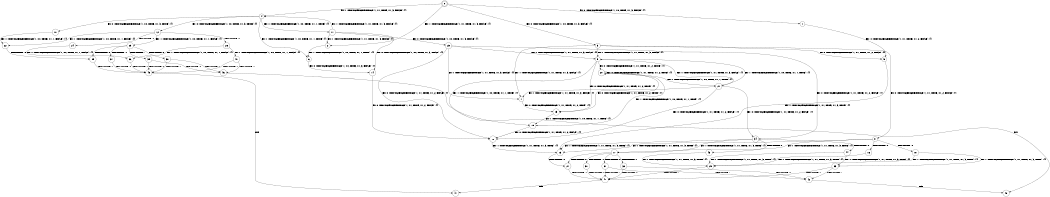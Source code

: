 digraph BCG {
size = "7, 10.5";
center = TRUE;
node [shape = circle];
0 [peripheries = 2];
0 -> 1 [label = "EX !0 !ATOMIC_EXCH_BRANCH (1, +0, TRUE, +1, 3, FALSE) !{}"];
0 -> 2 [label = "EX !1 !ATOMIC_EXCH_BRANCH (1, +1, TRUE, +1, 3, FALSE) !{}"];
0 -> 3 [label = "EX !0 !ATOMIC_EXCH_BRANCH (1, +0, TRUE, +1, 3, FALSE) !{}"];
0 -> 4 [label = "EX !1 !ATOMIC_EXCH_BRANCH (1, +1, TRUE, +1, 3, FALSE) !{}"];
1 -> 5 [label = "EX !0 !ATOMIC_EXCH_BRANCH (1, +1, TRUE, +1, 2, FALSE) !{}"];
2 -> 6 [label = "EX !1 !ATOMIC_EXCH_BRANCH (1, +0, TRUE, +1, 1, TRUE) !{}"];
3 -> 5 [label = "EX !0 !ATOMIC_EXCH_BRANCH (1, +1, TRUE, +1, 2, FALSE) !{}"];
3 -> 7 [label = "EX !1 !ATOMIC_EXCH_BRANCH (1, +1, TRUE, +1, 3, FALSE) !{}"];
3 -> 8 [label = "EX !0 !ATOMIC_EXCH_BRANCH (1, +1, TRUE, +1, 2, FALSE) !{}"];
3 -> 9 [label = "EX !1 !ATOMIC_EXCH_BRANCH (1, +1, TRUE, +1, 3, FALSE) !{}"];
4 -> 6 [label = "EX !1 !ATOMIC_EXCH_BRANCH (1, +0, TRUE, +1, 1, TRUE) !{}"];
4 -> 10 [label = "EX !0 !ATOMIC_EXCH_BRANCH (1, +0, TRUE, +1, 3, TRUE) !{}"];
4 -> 11 [label = "EX !1 !ATOMIC_EXCH_BRANCH (1, +0, TRUE, +1, 1, TRUE) !{}"];
4 -> 12 [label = "EX !0 !ATOMIC_EXCH_BRANCH (1, +0, TRUE, +1, 3, TRUE) !{}"];
5 -> 13 [label = "EX !1 !ATOMIC_EXCH_BRANCH (1, +1, TRUE, +1, 3, TRUE) !{}"];
6 -> 14 [label = "EX !0 !ATOMIC_EXCH_BRANCH (1, +0, TRUE, +1, 3, FALSE) !{}"];
7 -> 15 [label = "EX !0 !ATOMIC_EXCH_BRANCH (1, +1, TRUE, +1, 2, TRUE) !{}"];
8 -> 13 [label = "EX !1 !ATOMIC_EXCH_BRANCH (1, +1, TRUE, +1, 3, TRUE) !{}"];
8 -> 16 [label = "TERMINATE !0"];
8 -> 17 [label = "EX !1 !ATOMIC_EXCH_BRANCH (1, +1, TRUE, +1, 3, TRUE) !{}"];
8 -> 18 [label = "TERMINATE !0"];
9 -> 15 [label = "EX !0 !ATOMIC_EXCH_BRANCH (1, +1, TRUE, +1, 2, TRUE) !{}"];
9 -> 19 [label = "EX !1 !ATOMIC_EXCH_BRANCH (1, +0, TRUE, +1, 1, TRUE) !{}"];
9 -> 20 [label = "EX !0 !ATOMIC_EXCH_BRANCH (1, +1, TRUE, +1, 2, TRUE) !{}"];
9 -> 21 [label = "EX !1 !ATOMIC_EXCH_BRANCH (1, +0, TRUE, +1, 1, TRUE) !{}"];
10 -> 22 [label = "EX !1 !ATOMIC_EXCH_BRANCH (1, +0, TRUE, +1, 1, FALSE) !{}"];
11 -> 2 [label = "EX !1 !ATOMIC_EXCH_BRANCH (1, +1, TRUE, +1, 3, FALSE) !{}"];
11 -> 14 [label = "EX !0 !ATOMIC_EXCH_BRANCH (1, +0, TRUE, +1, 3, FALSE) !{}"];
11 -> 4 [label = "EX !1 !ATOMIC_EXCH_BRANCH (1, +1, TRUE, +1, 3, FALSE) !{}"];
11 -> 23 [label = "EX !0 !ATOMIC_EXCH_BRANCH (1, +0, TRUE, +1, 3, FALSE) !{}"];
12 -> 22 [label = "EX !1 !ATOMIC_EXCH_BRANCH (1, +0, TRUE, +1, 1, FALSE) !{}"];
12 -> 24 [label = "TERMINATE !0"];
12 -> 25 [label = "EX !1 !ATOMIC_EXCH_BRANCH (1, +0, TRUE, +1, 1, FALSE) !{}"];
12 -> 26 [label = "TERMINATE !0"];
13 -> 27 [label = "TERMINATE !0"];
14 -> 28 [label = "EX !0 !ATOMIC_EXCH_BRANCH (1, +1, TRUE, +1, 2, FALSE) !{}"];
15 -> 19 [label = "EX !1 !ATOMIC_EXCH_BRANCH (1, +0, TRUE, +1, 1, TRUE) !{}"];
16 -> 29 [label = "EX !1 !ATOMIC_EXCH_BRANCH (1, +1, TRUE, +1, 3, TRUE) !{}"];
17 -> 27 [label = "TERMINATE !0"];
17 -> 30 [label = "TERMINATE !1"];
17 -> 31 [label = "TERMINATE !0"];
17 -> 32 [label = "TERMINATE !1"];
18 -> 29 [label = "EX !1 !ATOMIC_EXCH_BRANCH (1, +1, TRUE, +1, 3, TRUE) !{}"];
18 -> 33 [label = "EX !1 !ATOMIC_EXCH_BRANCH (1, +1, TRUE, +1, 3, TRUE) !{}"];
19 -> 28 [label = "EX !0 !ATOMIC_EXCH_BRANCH (1, +1, TRUE, +1, 2, FALSE) !{}"];
20 -> 15 [label = "EX !0 !ATOMIC_EXCH_BRANCH (1, +1, TRUE, +1, 2, TRUE) !{}"];
20 -> 19 [label = "EX !1 !ATOMIC_EXCH_BRANCH (1, +0, TRUE, +1, 1, TRUE) !{}"];
20 -> 20 [label = "EX !0 !ATOMIC_EXCH_BRANCH (1, +1, TRUE, +1, 2, TRUE) !{}"];
20 -> 21 [label = "EX !1 !ATOMIC_EXCH_BRANCH (1, +0, TRUE, +1, 1, TRUE) !{}"];
21 -> 28 [label = "EX !0 !ATOMIC_EXCH_BRANCH (1, +1, TRUE, +1, 2, FALSE) !{}"];
21 -> 7 [label = "EX !1 !ATOMIC_EXCH_BRANCH (1, +1, TRUE, +1, 3, FALSE) !{}"];
21 -> 34 [label = "EX !0 !ATOMIC_EXCH_BRANCH (1, +1, TRUE, +1, 2, FALSE) !{}"];
21 -> 9 [label = "EX !1 !ATOMIC_EXCH_BRANCH (1, +1, TRUE, +1, 3, FALSE) !{}"];
22 -> 35 [label = "TERMINATE !0"];
23 -> 28 [label = "EX !0 !ATOMIC_EXCH_BRANCH (1, +1, TRUE, +1, 2, FALSE) !{}"];
23 -> 7 [label = "EX !1 !ATOMIC_EXCH_BRANCH (1, +1, TRUE, +1, 3, FALSE) !{}"];
23 -> 34 [label = "EX !0 !ATOMIC_EXCH_BRANCH (1, +1, TRUE, +1, 2, FALSE) !{}"];
23 -> 9 [label = "EX !1 !ATOMIC_EXCH_BRANCH (1, +1, TRUE, +1, 3, FALSE) !{}"];
24 -> 36 [label = "EX !1 !ATOMIC_EXCH_BRANCH (1, +0, TRUE, +1, 1, FALSE) !{}"];
25 -> 35 [label = "TERMINATE !0"];
25 -> 37 [label = "TERMINATE !1"];
25 -> 38 [label = "TERMINATE !0"];
25 -> 39 [label = "TERMINATE !1"];
26 -> 36 [label = "EX !1 !ATOMIC_EXCH_BRANCH (1, +0, TRUE, +1, 1, FALSE) !{}"];
26 -> 40 [label = "EX !1 !ATOMIC_EXCH_BRANCH (1, +0, TRUE, +1, 1, FALSE) !{}"];
27 -> 41 [label = "TERMINATE !1"];
28 -> 13 [label = "EX !1 !ATOMIC_EXCH_BRANCH (1, +1, TRUE, +1, 3, TRUE) !{}"];
29 -> 41 [label = "TERMINATE !1"];
30 -> 41 [label = "TERMINATE !0"];
31 -> 41 [label = "TERMINATE !1"];
31 -> 42 [label = "TERMINATE !1"];
32 -> 41 [label = "TERMINATE !0"];
32 -> 42 [label = "TERMINATE !0"];
33 -> 41 [label = "TERMINATE !1"];
33 -> 42 [label = "TERMINATE !1"];
34 -> 13 [label = "EX !1 !ATOMIC_EXCH_BRANCH (1, +1, TRUE, +1, 3, TRUE) !{}"];
34 -> 43 [label = "TERMINATE !0"];
34 -> 17 [label = "EX !1 !ATOMIC_EXCH_BRANCH (1, +1, TRUE, +1, 3, TRUE) !{}"];
34 -> 44 [label = "TERMINATE !0"];
35 -> 45 [label = "TERMINATE !1"];
36 -> 45 [label = "TERMINATE !1"];
37 -> 45 [label = "TERMINATE !0"];
38 -> 45 [label = "TERMINATE !1"];
38 -> 46 [label = "TERMINATE !1"];
39 -> 45 [label = "TERMINATE !0"];
39 -> 46 [label = "TERMINATE !0"];
40 -> 45 [label = "TERMINATE !1"];
40 -> 46 [label = "TERMINATE !1"];
41 -> 47 [label = "exit"];
42 -> 48 [label = "exit"];
43 -> 29 [label = "EX !1 !ATOMIC_EXCH_BRANCH (1, +1, TRUE, +1, 3, TRUE) !{}"];
44 -> 29 [label = "EX !1 !ATOMIC_EXCH_BRANCH (1, +1, TRUE, +1, 3, TRUE) !{}"];
44 -> 33 [label = "EX !1 !ATOMIC_EXCH_BRANCH (1, +1, TRUE, +1, 3, TRUE) !{}"];
45 -> 47 [label = "exit"];
46 -> 48 [label = "exit"];
}
